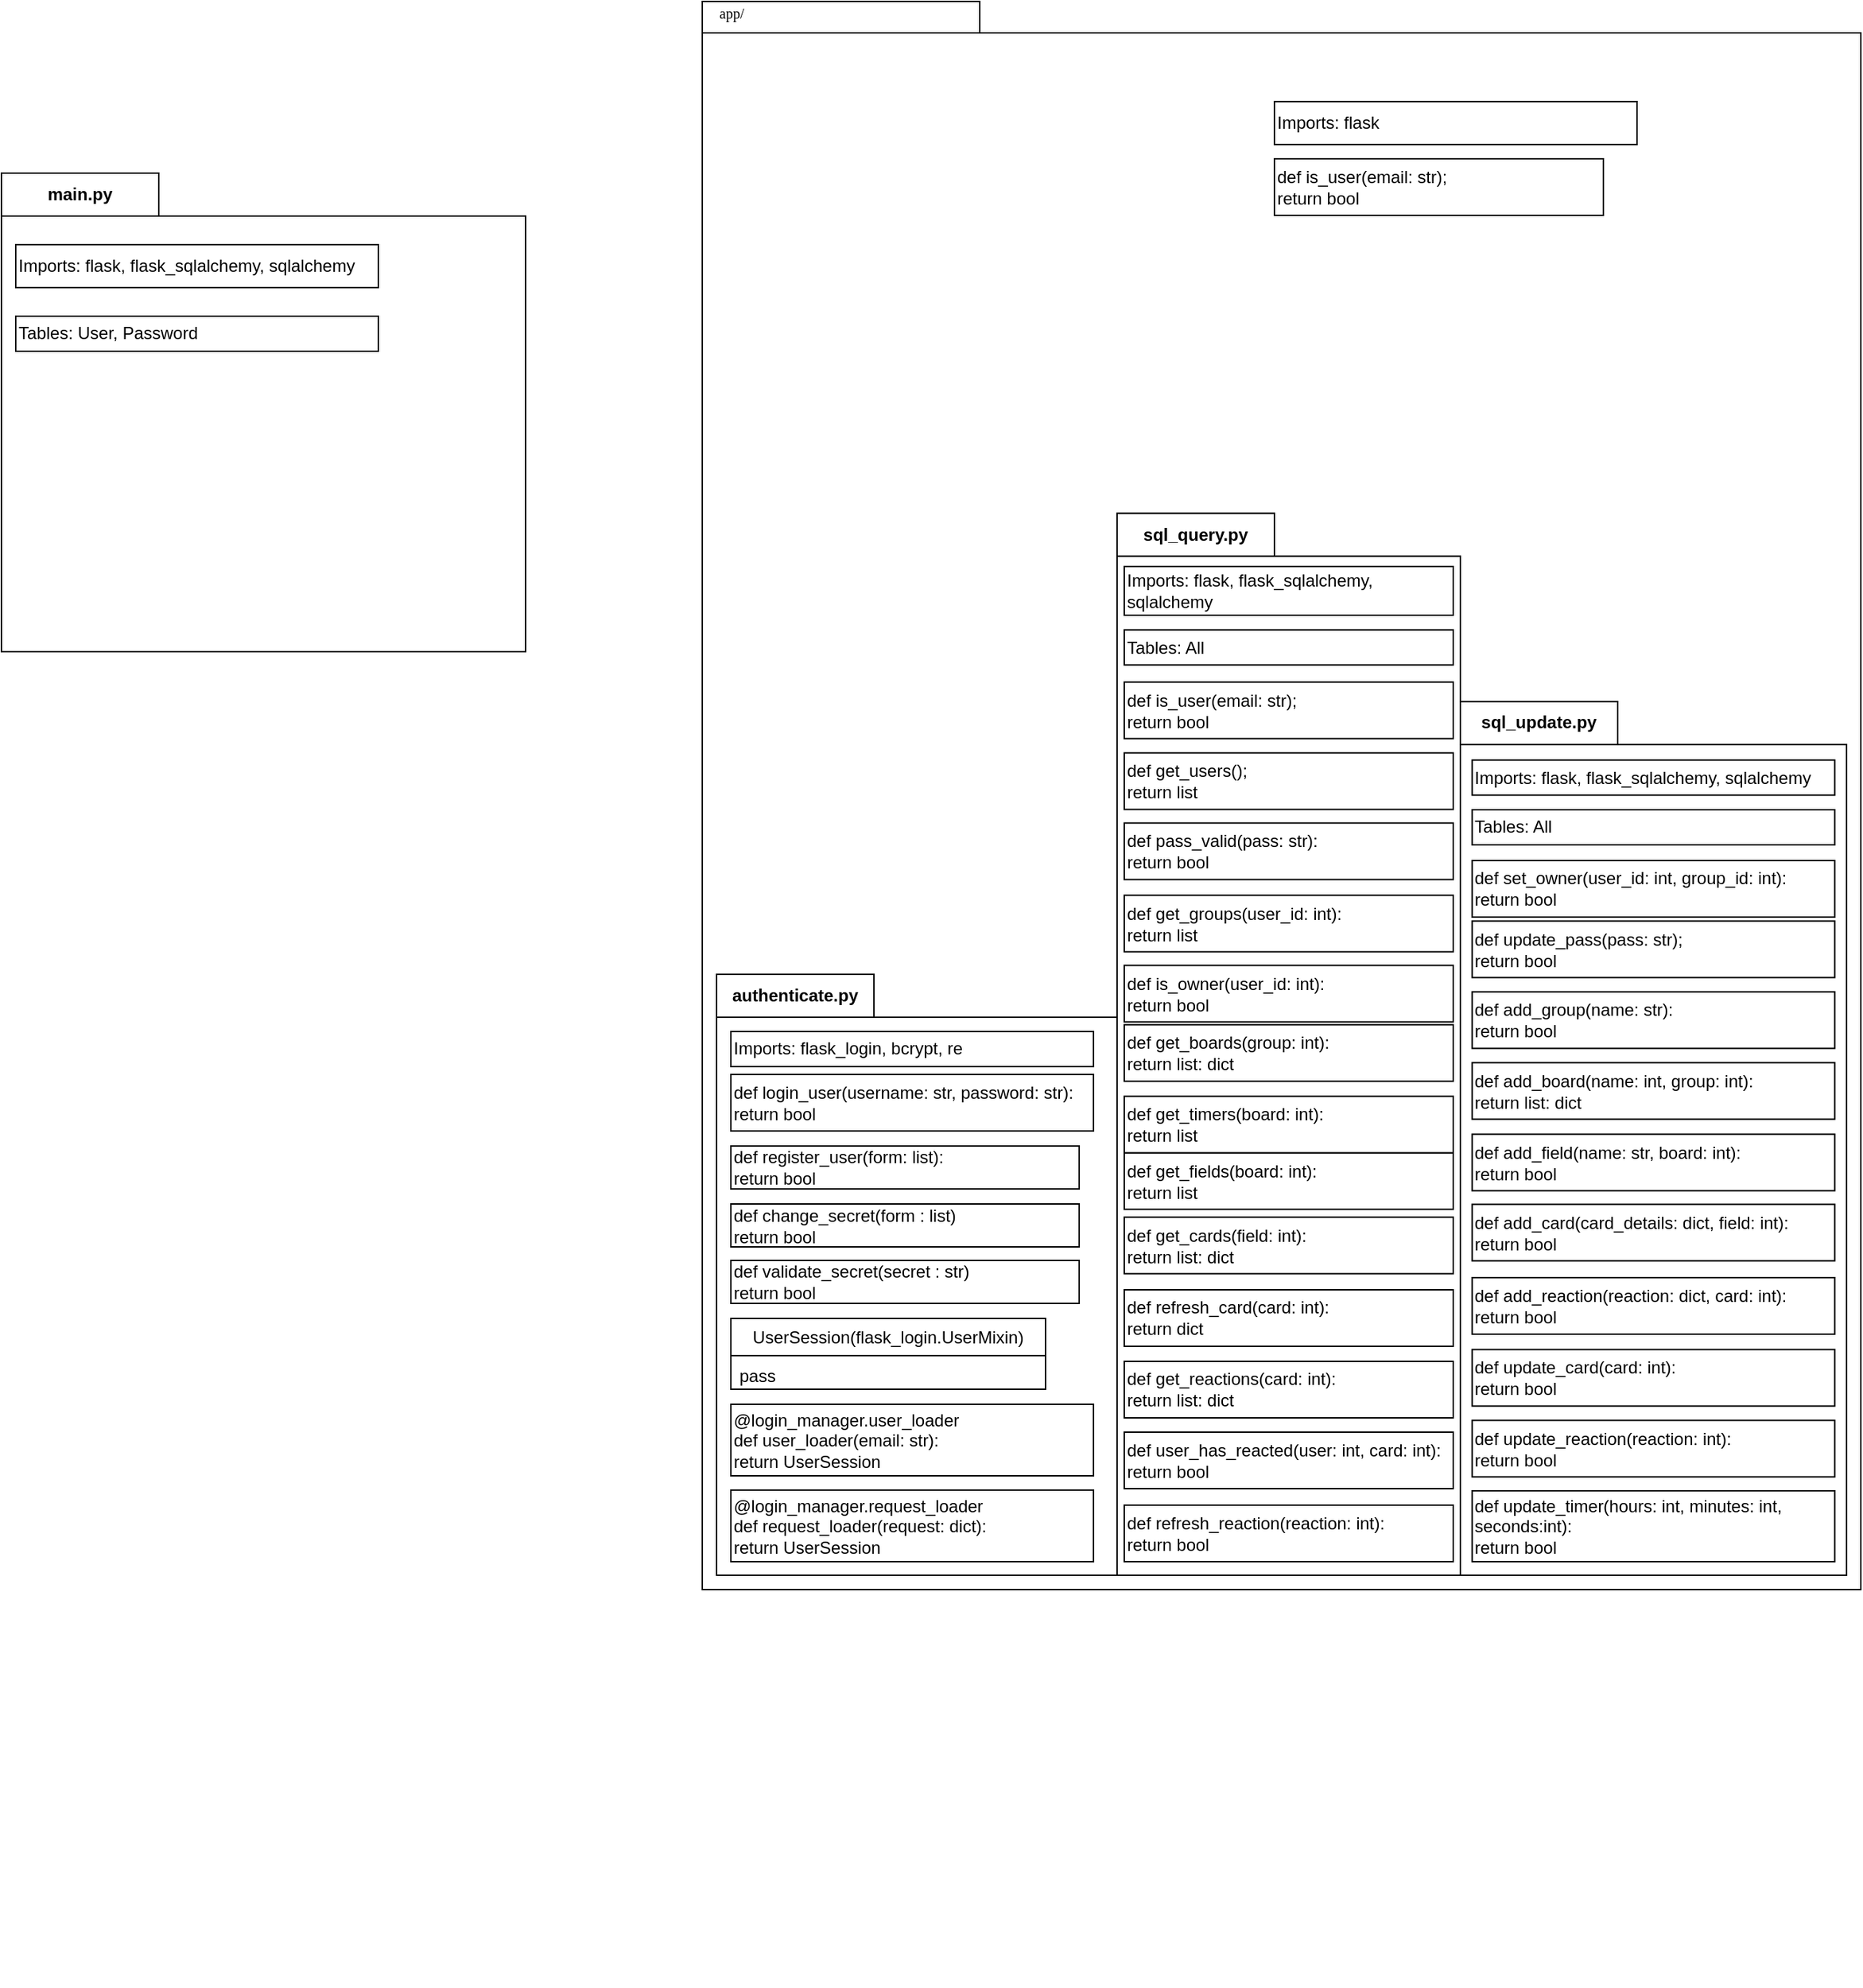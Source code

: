 <mxfile version="23.1.1" type="github">
  <diagram name="Page-1" id="b5b7bab2-c9e2-2cf4-8b2a-24fd1a2a6d21">
    <mxGraphModel dx="5220" dy="909" grid="1" gridSize="10" guides="1" tooltips="1" connect="1" arrows="1" fold="1" page="1" pageScale="1" pageWidth="827" pageHeight="1169" background="none" math="0" shadow="0">
      <root>
        <mxCell id="0" />
        <mxCell id="1" parent="0" />
        <mxCell id="Ghdv_1RhHWvs7Wrgkg28-36" value="sql_update.py" style="shape=folder;fontStyle=1;tabWidth=110;tabHeight=30;tabPosition=left;html=1;boundedLbl=1;labelInHeader=1;container=1;collapsible=0;whiteSpace=wrap;" vertex="1" parent="1">
          <mxGeometry x="-1940" y="509.37" width="270" height="610.63" as="geometry" />
        </mxCell>
        <mxCell id="Ghdv_1RhHWvs7Wrgkg28-37" value="" style="html=1;strokeColor=none;resizeWidth=1;resizeHeight=1;fillColor=none;part=1;connectable=0;allowArrows=0;deletable=0;whiteSpace=wrap;" vertex="1" parent="Ghdv_1RhHWvs7Wrgkg28-36">
          <mxGeometry width="270.0" height="330.133" relative="1" as="geometry">
            <mxPoint y="30" as="offset" />
          </mxGeometry>
        </mxCell>
        <mxCell id="oABOveACmjRv8DOEJNGW-1" value="" style="shape=folder;fontStyle=1;spacingTop=10;tabWidth=194;tabHeight=22;tabPosition=left;html=1;rounded=0;shadow=0;comic=0;labelBackgroundColor=none;strokeWidth=1;fillColor=none;fontFamily=Verdana;fontSize=10;align=center;movable=0;resizable=0;rotatable=0;deletable=0;editable=0;locked=1;connectable=0;" parent="1" vertex="1">
          <mxGeometry x="-2470" y="20" width="810" height="1110" as="geometry" />
        </mxCell>
        <mxCell id="Ghdv_1RhHWvs7Wrgkg28-31" value="sql_query.py" style="shape=folder;fontStyle=1;tabWidth=110;tabHeight=30;tabPosition=left;html=1;boundedLbl=1;labelInHeader=1;container=1;collapsible=0;whiteSpace=wrap;" vertex="1" parent="1">
          <mxGeometry x="-2180" y="377.75" width="240" height="742.25" as="geometry" />
        </mxCell>
        <mxCell id="Ghdv_1RhHWvs7Wrgkg28-32" value="" style="html=1;strokeColor=none;resizeWidth=1;resizeHeight=1;fillColor=none;part=1;connectable=0;allowArrows=0;deletable=0;whiteSpace=wrap;" vertex="1" parent="Ghdv_1RhHWvs7Wrgkg28-31">
          <mxGeometry width="240.0" height="401.292" relative="1" as="geometry">
            <mxPoint y="30" as="offset" />
          </mxGeometry>
        </mxCell>
        <mxCell id="ce-oD1tsiVBPls7cVyCi-16" value="Imports: flask, flask_sqlalchemy, sqlalchemy" style="html=1;whiteSpace=wrap;align=left;" parent="Ghdv_1RhHWvs7Wrgkg28-31" vertex="1">
          <mxGeometry x="5" y="37.25" width="230" height="34" as="geometry" />
        </mxCell>
        <mxCell id="ce-oD1tsiVBPls7cVyCi-21" value="Tables: All" style="html=1;whiteSpace=wrap;align=left;" parent="Ghdv_1RhHWvs7Wrgkg28-31" vertex="1">
          <mxGeometry x="5" y="81.5" width="230" height="24.5" as="geometry" />
        </mxCell>
        <mxCell id="ce-oD1tsiVBPls7cVyCi-22" value="def is_user(email: str);&lt;br&gt;return bool" style="html=1;whiteSpace=wrap;align=left;" parent="Ghdv_1RhHWvs7Wrgkg28-31" vertex="1">
          <mxGeometry x="5" y="118" width="230" height="39.5" as="geometry" />
        </mxCell>
        <mxCell id="ce-oD1tsiVBPls7cVyCi-23" value="def pass_valid(pass: str):&lt;br&gt;return bool" style="html=1;whiteSpace=wrap;align=left;" parent="Ghdv_1RhHWvs7Wrgkg28-31" vertex="1">
          <mxGeometry x="5" y="216.5" width="230" height="39.5" as="geometry" />
        </mxCell>
        <mxCell id="ce-oD1tsiVBPls7cVyCi-25" value="def get_groups(user_id: int):&lt;br&gt;return list" style="html=1;whiteSpace=wrap;align=left;" parent="Ghdv_1RhHWvs7Wrgkg28-31" vertex="1">
          <mxGeometry x="5" y="267" width="230" height="39.5" as="geometry" />
        </mxCell>
        <mxCell id="Ghdv_1RhHWvs7Wrgkg28-1" value="def get_fields(board: int):&lt;br&gt;return list" style="html=1;whiteSpace=wrap;align=left;" vertex="1" parent="Ghdv_1RhHWvs7Wrgkg28-31">
          <mxGeometry x="5" y="447" width="230" height="39.5" as="geometry" />
        </mxCell>
        <mxCell id="Ghdv_1RhHWvs7Wrgkg28-2" value="def get_users();&lt;br&gt;return list" style="html=1;whiteSpace=wrap;align=left;" vertex="1" parent="Ghdv_1RhHWvs7Wrgkg28-31">
          <mxGeometry x="5" y="167.5" width="230" height="39.5" as="geometry" />
        </mxCell>
        <mxCell id="Ghdv_1RhHWvs7Wrgkg28-3" value="def get_cards(field: int):&lt;br&gt;return list: dict" style="html=1;whiteSpace=wrap;align=left;" vertex="1" parent="Ghdv_1RhHWvs7Wrgkg28-31">
          <mxGeometry x="5" y="492" width="230" height="39.5" as="geometry" />
        </mxCell>
        <mxCell id="Ghdv_1RhHWvs7Wrgkg28-5" value="def refresh_card(card: int):&lt;br&gt;return dict" style="html=1;whiteSpace=wrap;align=left;" vertex="1" parent="Ghdv_1RhHWvs7Wrgkg28-31">
          <mxGeometry x="5" y="542.75" width="230" height="39.5" as="geometry" />
        </mxCell>
        <mxCell id="Ghdv_1RhHWvs7Wrgkg28-6" value="def get_reactions(card: int):&lt;br&gt;return list: dict" style="html=1;whiteSpace=wrap;align=left;" vertex="1" parent="Ghdv_1RhHWvs7Wrgkg28-31">
          <mxGeometry x="5" y="592.75" width="230" height="39.5" as="geometry" />
        </mxCell>
        <mxCell id="Ghdv_1RhHWvs7Wrgkg28-8" value="def refresh_reaction(reaction: int):&lt;br&gt;return bool" style="html=1;whiteSpace=wrap;align=left;" vertex="1" parent="Ghdv_1RhHWvs7Wrgkg28-31">
          <mxGeometry x="5" y="693.25" width="230" height="39.5" as="geometry" />
        </mxCell>
        <mxCell id="Ghdv_1RhHWvs7Wrgkg28-14" value="def is_owner(user_id: int):&lt;br&gt;return bool" style="html=1;whiteSpace=wrap;align=left;" vertex="1" parent="Ghdv_1RhHWvs7Wrgkg28-31">
          <mxGeometry x="5" y="316" width="230" height="39.5" as="geometry" />
        </mxCell>
        <mxCell id="Ghdv_1RhHWvs7Wrgkg28-18" value="def get_boards(group: int):&lt;br&gt;return list: dict" style="html=1;whiteSpace=wrap;align=left;" vertex="1" parent="Ghdv_1RhHWvs7Wrgkg28-31">
          <mxGeometry x="5" y="357.5" width="230" height="39.5" as="geometry" />
        </mxCell>
        <mxCell id="Ghdv_1RhHWvs7Wrgkg28-21" value="def user_has_reacted(user: int, card: int):&lt;br&gt;return bool" style="html=1;whiteSpace=wrap;align=left;" vertex="1" parent="Ghdv_1RhHWvs7Wrgkg28-31">
          <mxGeometry x="5" y="642.25" width="230" height="39.5" as="geometry" />
        </mxCell>
        <mxCell id="Ghdv_1RhHWvs7Wrgkg28-26" value="def get_timers(board: int):&lt;br&gt;return list" style="html=1;whiteSpace=wrap;align=left;" vertex="1" parent="Ghdv_1RhHWvs7Wrgkg28-31">
          <mxGeometry x="5" y="407.5" width="230" height="39.5" as="geometry" />
        </mxCell>
        <mxCell id="oABOveACmjRv8DOEJNGW-2" value="app/" style="text;html=1;align=left;verticalAlign=top;spacingTop=-4;fontSize=10;fontFamily=Verdana;movable=0;resizable=0;rotatable=0;deletable=0;editable=0;locked=1;connectable=0;" parent="1" vertex="1">
          <mxGeometry x="-2460" y="20" width="130" height="20" as="geometry" />
        </mxCell>
        <mxCell id="oABOveACmjRv8DOEJNGW-3" value="authenticate.py" style="shape=folder;fontStyle=1;tabWidth=110;tabHeight=30;tabPosition=left;html=1;boundedLbl=1;labelInHeader=1;container=1;collapsible=0;whiteSpace=wrap;" parent="1" vertex="1">
          <mxGeometry x="-2460" y="700" width="280" height="420" as="geometry" />
        </mxCell>
        <mxCell id="oABOveACmjRv8DOEJNGW-4" value="" style="html=1;strokeColor=none;resizeWidth=1;resizeHeight=1;fillColor=none;part=1;connectable=0;allowArrows=0;deletable=0;whiteSpace=wrap;" parent="oABOveACmjRv8DOEJNGW-3" vertex="1">
          <mxGeometry width="280.0" height="227.07" relative="1" as="geometry">
            <mxPoint y="30" as="offset" />
          </mxGeometry>
        </mxCell>
        <mxCell id="5I_VJ2KQ3NgT_Eq5ZEYx-39" value="main.py" style="shape=folder;fontStyle=1;tabWidth=110;tabHeight=30;tabPosition=left;html=1;boundedLbl=1;labelInHeader=1;container=1;collapsible=0;whiteSpace=wrap;" parent="1" vertex="1">
          <mxGeometry x="-2960" y="140" width="366.5" height="334.5" as="geometry" />
        </mxCell>
        <mxCell id="5I_VJ2KQ3NgT_Eq5ZEYx-40" value="" style="html=1;strokeColor=none;resizeWidth=1;resizeHeight=1;fillColor=none;part=1;connectable=0;allowArrows=0;deletable=0;whiteSpace=wrap;" parent="5I_VJ2KQ3NgT_Eq5ZEYx-39" vertex="1">
          <mxGeometry width="366.5" height="180.845" relative="1" as="geometry">
            <mxPoint y="30" as="offset" />
          </mxGeometry>
        </mxCell>
        <mxCell id="5I_VJ2KQ3NgT_Eq5ZEYx-44" value="Tables: User, Password" style="html=1;whiteSpace=wrap;align=left;" parent="5I_VJ2KQ3NgT_Eq5ZEYx-39" vertex="1">
          <mxGeometry x="10" y="100" width="253.5" height="24.5" as="geometry" />
        </mxCell>
        <mxCell id="5I_VJ2KQ3NgT_Eq5ZEYx-46" value="Imports:&amp;nbsp;flask, flask_sqlalchemy, sqlalchemy" style="html=1;whiteSpace=wrap;align=left;" parent="5I_VJ2KQ3NgT_Eq5ZEYx-39" vertex="1">
          <mxGeometry x="10" y="50" width="253.5" height="30" as="geometry" />
        </mxCell>
        <mxCell id="5I_VJ2KQ3NgT_Eq5ZEYx-32" value="def login_user(username: str, password: str): &lt;br&gt;return bool" style="html=1;whiteSpace=wrap;align=left;" parent="1" vertex="1">
          <mxGeometry x="-2450" y="770" width="253.5" height="39.5" as="geometry" />
        </mxCell>
        <mxCell id="5I_VJ2KQ3NgT_Eq5ZEYx-33" value="def register_user(form: list): &lt;br&gt;return bool" style="html=1;whiteSpace=wrap;align=left;" parent="1" vertex="1">
          <mxGeometry x="-2450" y="820" width="243.5" height="30" as="geometry" />
        </mxCell>
        <mxCell id="5I_VJ2KQ3NgT_Eq5ZEYx-35" value="def change_secret(form : list)&lt;br&gt;return bool" style="html=1;whiteSpace=wrap;align=left;" parent="1" vertex="1">
          <mxGeometry x="-2450" y="860.5" width="243.5" height="30" as="geometry" />
        </mxCell>
        <mxCell id="5I_VJ2KQ3NgT_Eq5ZEYx-37" value="def validate_secret(secret : str)&lt;br&gt;return bool" style="html=1;whiteSpace=wrap;align=left;" parent="1" vertex="1">
          <mxGeometry x="-2450" y="900" width="243.5" height="30" as="geometry" />
        </mxCell>
        <mxCell id="5I_VJ2KQ3NgT_Eq5ZEYx-47" value="Imports: flask_login, bcrypt, re" style="html=1;whiteSpace=wrap;align=left;" parent="1" vertex="1">
          <mxGeometry x="-2450" y="740" width="253.5" height="24.5" as="geometry" />
        </mxCell>
        <mxCell id="ce-oD1tsiVBPls7cVyCi-1" value="UserSession(flask_login.UserMixin)" style="swimlane;fontStyle=0;childLayout=stackLayout;horizontal=1;startSize=26;fillColor=none;horizontalStack=0;resizeParent=1;resizeParentMax=0;resizeLast=0;collapsible=1;marginBottom=0;whiteSpace=wrap;html=1;" parent="1" vertex="1">
          <mxGeometry x="-2450.003" y="940.5" width="220" height="49.5" as="geometry">
            <mxRectangle x="30" y="66.671" width="70" height="30" as="alternateBounds" />
          </mxGeometry>
        </mxCell>
        <mxCell id="ce-oD1tsiVBPls7cVyCi-5" value="pass" style="text;strokeColor=none;fillColor=none;align=left;verticalAlign=top;spacingLeft=4;spacingRight=4;overflow=hidden;rotatable=0;points=[[0,0.5],[1,0.5]];portConstraint=eastwest;whiteSpace=wrap;html=1;" parent="ce-oD1tsiVBPls7cVyCi-1" vertex="1">
          <mxGeometry y="26" width="220" height="23.5" as="geometry" />
        </mxCell>
        <mxCell id="ce-oD1tsiVBPls7cVyCi-9" value="@login_manager.user_loader&lt;br&gt;def user_loader(email: str): &lt;br&gt;return UserSession" style="html=1;whiteSpace=wrap;align=left;" parent="1" vertex="1">
          <mxGeometry x="-2450" y="1000.5" width="253.5" height="50" as="geometry" />
        </mxCell>
        <mxCell id="ce-oD1tsiVBPls7cVyCi-10" value="@login_manager.request_loader&lt;br&gt;def request_loader(request: dict): &lt;br&gt;return UserSession" style="html=1;whiteSpace=wrap;align=left;" parent="1" vertex="1">
          <mxGeometry x="-2450" y="1060.5" width="253.5" height="50" as="geometry" />
        </mxCell>
        <mxCell id="ce-oD1tsiVBPls7cVyCi-11" value="" style="html=1;strokeColor=none;resizeWidth=1;resizeHeight=1;fillColor=none;part=1;connectable=0;allowArrows=0;deletable=0;whiteSpace=wrap;" parent="1" vertex="1">
          <mxGeometry x="-2535" y="1180" width="280.0" height="227.07" as="geometry" />
        </mxCell>
        <mxCell id="ce-oD1tsiVBPls7cVyCi-24" value="def update_pass(pass: str);&lt;br&gt;return bool" style="html=1;whiteSpace=wrap;align=left;" parent="1" vertex="1">
          <mxGeometry x="-1931.75" y="662.75" width="253.5" height="39.5" as="geometry" />
        </mxCell>
        <mxCell id="Ghdv_1RhHWvs7Wrgkg28-4" value="def update_card(card: int):&lt;br&gt;return bool" style="html=1;whiteSpace=wrap;align=left;" vertex="1" parent="1">
          <mxGeometry x="-1931.75" y="962.25" width="253.5" height="39.5" as="geometry" />
        </mxCell>
        <mxCell id="Ghdv_1RhHWvs7Wrgkg28-7" value="def update_reaction(reaction: int):&lt;br&gt;return bool" style="html=1;whiteSpace=wrap;align=left;" vertex="1" parent="1">
          <mxGeometry x="-1931.75" y="1011.75" width="253.5" height="39.5" as="geometry" />
        </mxCell>
        <mxCell id="Ghdv_1RhHWvs7Wrgkg28-9" value="def add_field(name: str, board: int):&lt;br&gt;return bool" style="html=1;whiteSpace=wrap;align=left;" vertex="1" parent="1">
          <mxGeometry x="-1931.75" y="811.75" width="253.5" height="39.5" as="geometry" />
        </mxCell>
        <mxCell id="Ghdv_1RhHWvs7Wrgkg28-11" value="def add_group(name: str):&lt;br&gt;return bool" style="html=1;whiteSpace=wrap;align=left;" vertex="1" parent="1">
          <mxGeometry x="-1931.75" y="712.25" width="253.5" height="39.5" as="geometry" />
        </mxCell>
        <mxCell id="Ghdv_1RhHWvs7Wrgkg28-12" value="def add_card(card_details: dict, field: int):&lt;br&gt;return bool" style="html=1;whiteSpace=wrap;align=left;" vertex="1" parent="1">
          <mxGeometry x="-1931.75" y="860.75" width="253.5" height="39.5" as="geometry" />
        </mxCell>
        <mxCell id="Ghdv_1RhHWvs7Wrgkg28-13" value="def set_owner(user_id: int, group_id: int):&lt;br&gt;return bool" style="html=1;whiteSpace=wrap;align=left;" vertex="1" parent="1">
          <mxGeometry x="-1931.75" y="620.5" width="253.5" height="39.5" as="geometry" />
        </mxCell>
        <mxCell id="Ghdv_1RhHWvs7Wrgkg28-19" value="def add_board(name: int, group: int):&lt;br&gt;return list: dict" style="html=1;whiteSpace=wrap;align=left;" vertex="1" parent="1">
          <mxGeometry x="-1931.75" y="761.75" width="253.5" height="39.5" as="geometry" />
        </mxCell>
        <mxCell id="Ghdv_1RhHWvs7Wrgkg28-20" value="def add_reaction(reaction: dict, card: int):&lt;br&gt;return bool" style="html=1;whiteSpace=wrap;align=left;" vertex="1" parent="1">
          <mxGeometry x="-1931.75" y="912" width="253.5" height="39.5" as="geometry" />
        </mxCell>
        <mxCell id="Ghdv_1RhHWvs7Wrgkg28-22" value="Imports: flask, flask_sqlalchemy, sqlalchemy" style="html=1;whiteSpace=wrap;align=left;" vertex="1" parent="1">
          <mxGeometry x="-1931.75" y="550.25" width="253.5" height="24.5" as="geometry" />
        </mxCell>
        <mxCell id="Ghdv_1RhHWvs7Wrgkg28-23" value="Tables: All" style="html=1;whiteSpace=wrap;align=left;" vertex="1" parent="1">
          <mxGeometry x="-1931.75" y="585" width="253.5" height="24.5" as="geometry" />
        </mxCell>
        <mxCell id="Ghdv_1RhHWvs7Wrgkg28-25" value="def update_timer(hours: int, minutes: int, seconds:int):&lt;br&gt;return bool" style="html=1;whiteSpace=wrap;align=left;" vertex="1" parent="1">
          <mxGeometry x="-1931.75" y="1061" width="253.5" height="49.5" as="geometry" />
        </mxCell>
        <mxCell id="Ghdv_1RhHWvs7Wrgkg28-39" value="Imports:&amp;nbsp;flask" style="html=1;whiteSpace=wrap;align=left;" vertex="1" parent="1">
          <mxGeometry x="-2070" y="90" width="253.5" height="30" as="geometry" />
        </mxCell>
        <mxCell id="Ghdv_1RhHWvs7Wrgkg28-40" value="def is_user(email: str);&lt;br&gt;return bool" style="html=1;whiteSpace=wrap;align=left;" vertex="1" parent="1">
          <mxGeometry x="-2070" y="130" width="230" height="39.5" as="geometry" />
        </mxCell>
      </root>
    </mxGraphModel>
  </diagram>
</mxfile>
